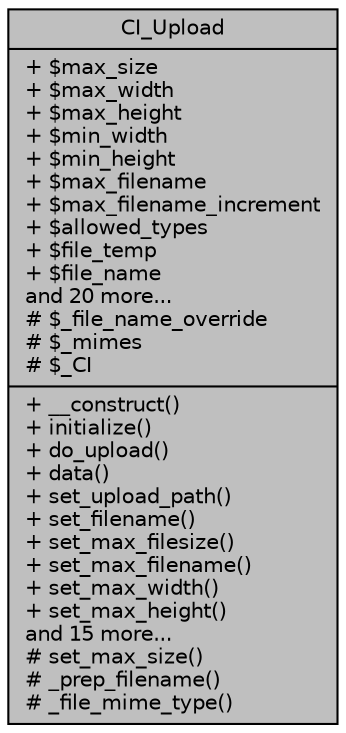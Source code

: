 digraph "CI_Upload"
{
 // LATEX_PDF_SIZE
  edge [fontname="Helvetica",fontsize="10",labelfontname="Helvetica",labelfontsize="10"];
  node [fontname="Helvetica",fontsize="10",shape=record];
  Node1 [label="{CI_Upload\n|+ $max_size\l+ $max_width\l+ $max_height\l+ $min_width\l+ $min_height\l+ $max_filename\l+ $max_filename_increment\l+ $allowed_types\l+ $file_temp\l+ $file_name\land 20 more...\l# $_file_name_override\l# $_mimes\l# $_CI\l|+ __construct()\l+ initialize()\l+ do_upload()\l+ data()\l+ set_upload_path()\l+ set_filename()\l+ set_max_filesize()\l+ set_max_filename()\l+ set_max_width()\l+ set_max_height()\land 15 more...\l# set_max_size()\l# _prep_filename()\l# _file_mime_type()\l}",height=0.2,width=0.4,color="black", fillcolor="grey75", style="filled", fontcolor="black",tooltip=" "];
}
